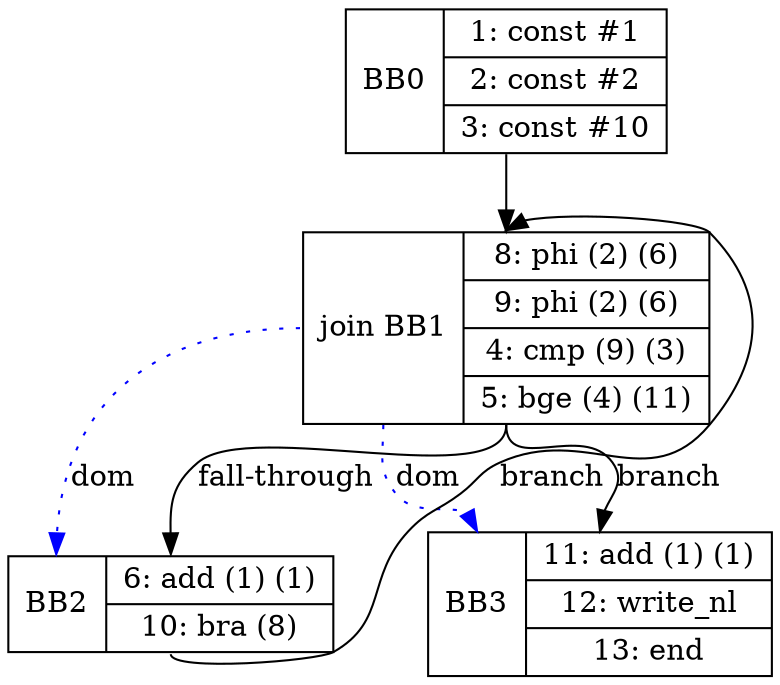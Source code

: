 digraph G {
bb0 [shape=record, label="<b>BB0 | {1: const #1|2: const #2|3: const #10}"];
bb1 [shape=record, label="<b>join BB1 | {8: phi (2) (6)|9: phi (2) (6)|4: cmp (9) (3)|5: bge (4) (11)}"];
bb2 [shape=record, label="<b>BB2 | {6: add (1) (1)|10: bra (8)}"];
bb3 [shape=record, label="<b>BB3 | {11: add (1) (1)|12: write_nl|13: end}"];
bb0:s -> bb1:n ;
bb2:s -> bb1:n [label="branch"];
bb1:s -> bb2:n [label="fall-through"];
bb1:s -> bb3:n [label="branch"];
bb1:b -> bb2:b [color=blue, style=dotted, label="dom"];
bb1:b -> bb3:b [color=blue, style=dotted, label="dom"];
}